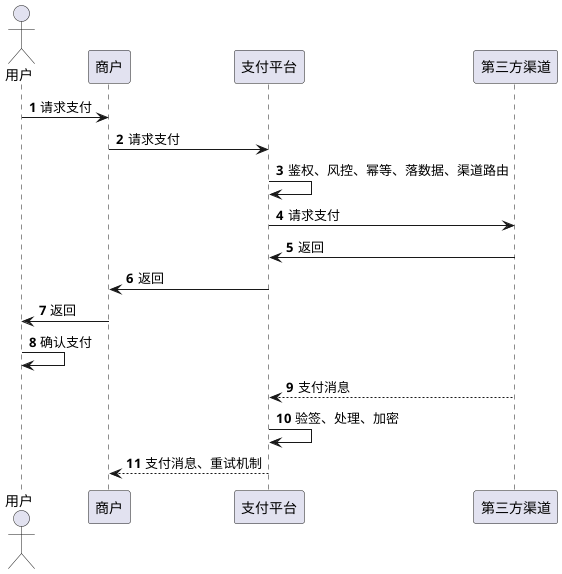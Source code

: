 @startuml
'https://plantuml.com/sequence-diagram

autonumber

actor 用户
participant 商户
participant 支付平台
participant 第三方渠道


用户 -> 商户: 请求支付
商户 -> 支付平台: 请求支付
支付平台 -> 支付平台: 鉴权、风控、幂等、落数据、渠道路由
支付平台 -> 第三方渠道: 请求支付
第三方渠道 -> 支付平台:返回
支付平台 -> 商户: 返回
商户 -> 用户: 返回
用户 -> 用户: 确认支付
第三方渠道 --> 支付平台: 支付消息
支付平台 -> 支付平台: 验签、处理、加密
支付平台 --> 商户: 支付消息、重试机制
@enduml